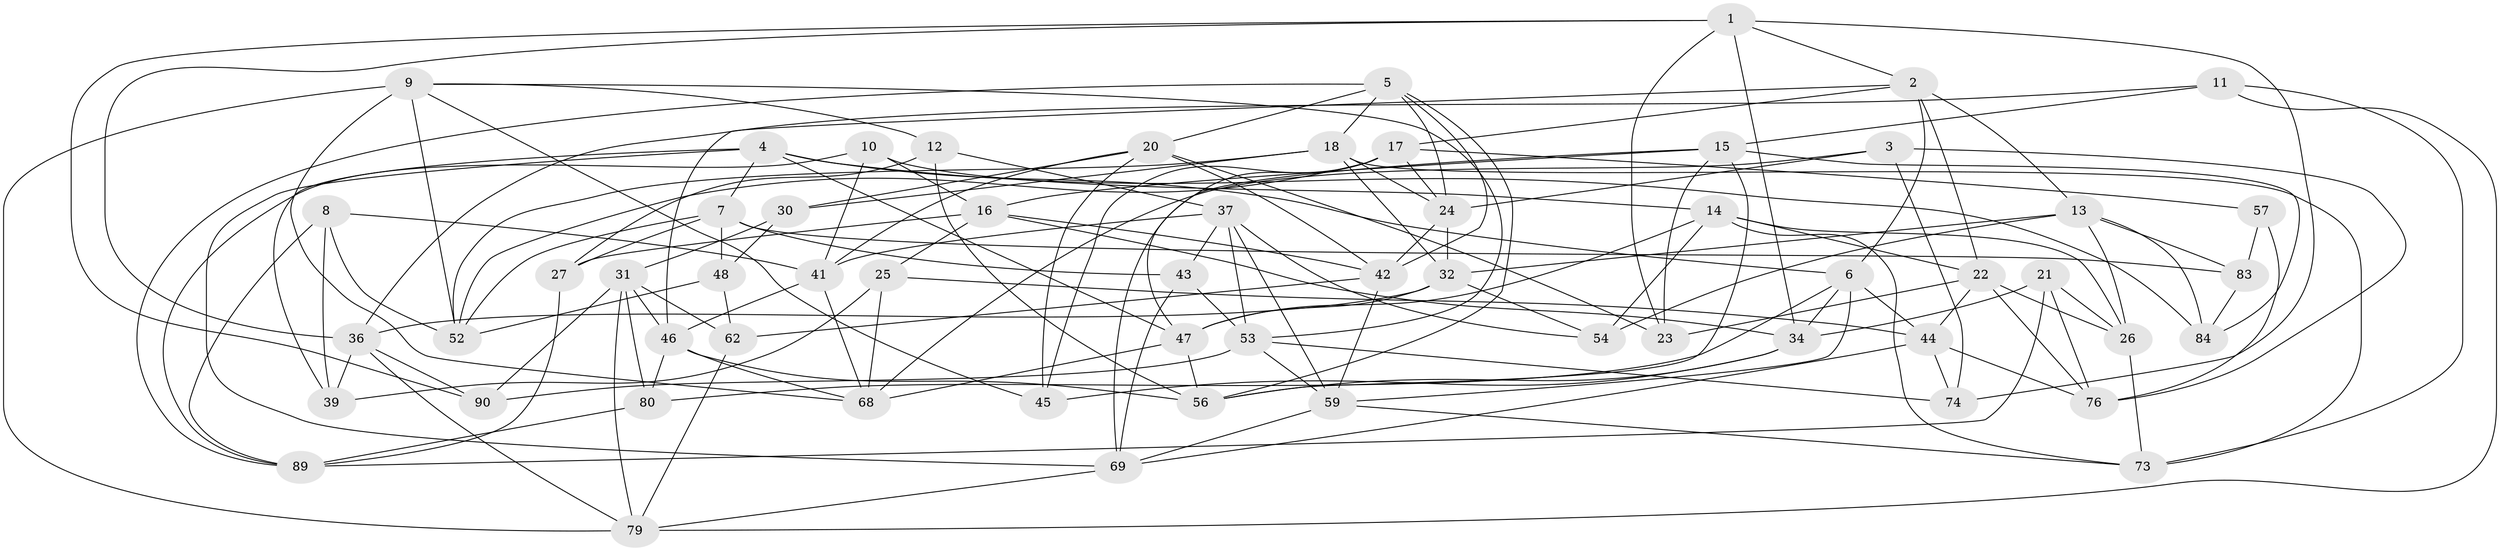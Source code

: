 // original degree distribution, {4: 1.0}
// Generated by graph-tools (version 1.1) at 2025/11/02/27/25 16:11:47]
// undirected, 59 vertices, 153 edges
graph export_dot {
graph [start="1"]
  node [color=gray90,style=filled];
  1 [super="+66"];
  2 [super="+40"];
  3;
  4 [super="+19"];
  5 [super="+29"];
  6 [super="+70"];
  7 [super="+67"];
  8;
  9 [super="+28"];
  10;
  11;
  12;
  13 [super="+93"];
  14 [super="+78"];
  15 [super="+85"];
  16 [super="+33"];
  17 [super="+71"];
  18 [super="+61"];
  20 [super="+49"];
  21;
  22 [super="+95"];
  23;
  24 [super="+35"];
  25;
  26 [super="+63"];
  27;
  30;
  31 [super="+60"];
  32 [super="+51"];
  34 [super="+55"];
  36 [super="+38"];
  37 [super="+72"];
  39;
  41 [super="+65"];
  42 [super="+50"];
  43;
  44 [super="+64"];
  45;
  46 [super="+91"];
  47 [super="+94"];
  48;
  52 [super="+77"];
  53 [super="+87"];
  54;
  56 [super="+58"];
  57;
  59 [super="+75"];
  62;
  68 [super="+92"];
  69 [super="+81"];
  73 [super="+88"];
  74;
  76 [super="+86"];
  79 [super="+82"];
  80;
  83;
  84;
  89 [super="+96"];
  90;
  1 -- 36;
  1 -- 90;
  1 -- 2;
  1 -- 34;
  1 -- 74;
  1 -- 23;
  2 -- 13;
  2 -- 46;
  2 -- 17;
  2 -- 22;
  2 -- 6;
  3 -- 74;
  3 -- 76;
  3 -- 68;
  3 -- 24;
  4 -- 84;
  4 -- 39;
  4 -- 69;
  4 -- 7;
  4 -- 6;
  4 -- 47;
  5 -- 42;
  5 -- 20;
  5 -- 89;
  5 -- 56;
  5 -- 24;
  5 -- 18;
  6 -- 34;
  6 -- 59;
  6 -- 44;
  6 -- 80;
  7 -- 27;
  7 -- 52;
  7 -- 48;
  7 -- 83;
  7 -- 43;
  8 -- 89;
  8 -- 39;
  8 -- 52;
  8 -- 41;
  9 -- 68;
  9 -- 12;
  9 -- 45;
  9 -- 52;
  9 -- 53;
  9 -- 79;
  10 -- 16;
  10 -- 14;
  10 -- 89;
  10 -- 41;
  11 -- 36;
  11 -- 79;
  11 -- 73;
  11 -- 15;
  12 -- 56;
  12 -- 27;
  12 -- 37;
  13 -- 84;
  13 -- 26;
  13 -- 32;
  13 -- 83;
  13 -- 54;
  14 -- 54;
  14 -- 73;
  14 -- 22;
  14 -- 47;
  14 -- 26;
  15 -- 23;
  15 -- 84;
  15 -- 69;
  15 -- 16;
  15 -- 56;
  16 -- 25;
  16 -- 42;
  16 -- 27;
  16 -- 34;
  17 -- 45;
  17 -- 47;
  17 -- 52;
  17 -- 57;
  17 -- 24;
  18 -- 30;
  18 -- 73;
  18 -- 32;
  18 -- 24;
  18 -- 52;
  20 -- 23;
  20 -- 42;
  20 -- 41;
  20 -- 45;
  20 -- 30;
  21 -- 76;
  21 -- 89;
  21 -- 34;
  21 -- 26;
  22 -- 23;
  22 -- 44;
  22 -- 76;
  22 -- 26;
  24 -- 32;
  24 -- 42;
  25 -- 39;
  25 -- 44;
  25 -- 68;
  26 -- 73 [weight=2];
  27 -- 89;
  30 -- 48;
  30 -- 31;
  31 -- 80;
  31 -- 62;
  31 -- 90;
  31 -- 46;
  31 -- 79;
  32 -- 54;
  32 -- 36;
  32 -- 47;
  34 -- 56;
  34 -- 45;
  36 -- 79;
  36 -- 90;
  36 -- 39;
  37 -- 54;
  37 -- 53;
  37 -- 59;
  37 -- 43;
  37 -- 41;
  41 -- 46;
  41 -- 68;
  42 -- 59;
  42 -- 62;
  43 -- 53;
  43 -- 69;
  44 -- 74;
  44 -- 76;
  44 -- 69;
  46 -- 80;
  46 -- 68;
  46 -- 56;
  47 -- 56;
  47 -- 68;
  48 -- 62;
  48 -- 52;
  53 -- 74;
  53 -- 90;
  53 -- 59;
  57 -- 76 [weight=2];
  57 -- 83;
  59 -- 73;
  59 -- 69;
  62 -- 79;
  69 -- 79;
  80 -- 89;
  83 -- 84;
}
